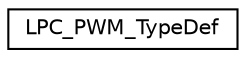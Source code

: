 digraph "Graphical Class Hierarchy"
{
  edge [fontname="Helvetica",fontsize="10",labelfontname="Helvetica",labelfontsize="10"];
  node [fontname="Helvetica",fontsize="10",shape=record];
  rankdir="LR";
  Node1 [label="LPC_PWM_TypeDef",height=0.2,width=0.4,color="black", fillcolor="white", style="filled",URL="$dc/dbf/structLPC__PWM__TypeDef.html"];
}
